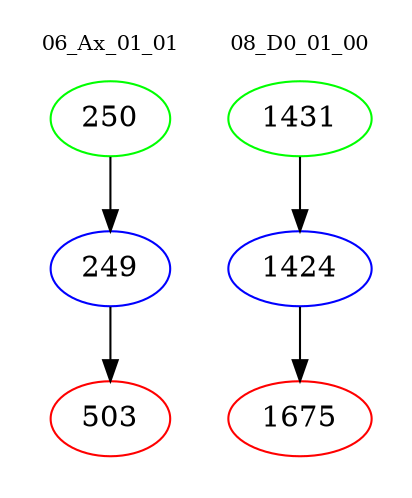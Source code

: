 digraph{
subgraph cluster_0 {
color = white
label = "06_Ax_01_01";
fontsize=10;
T0_250 [label="250", color="green"]
T0_250 -> T0_249 [color="black"]
T0_249 [label="249", color="blue"]
T0_249 -> T0_503 [color="black"]
T0_503 [label="503", color="red"]
}
subgraph cluster_1 {
color = white
label = "08_D0_01_00";
fontsize=10;
T1_1431 [label="1431", color="green"]
T1_1431 -> T1_1424 [color="black"]
T1_1424 [label="1424", color="blue"]
T1_1424 -> T1_1675 [color="black"]
T1_1675 [label="1675", color="red"]
}
}
